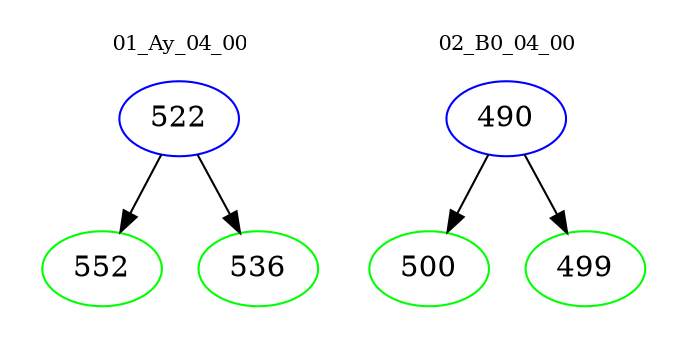 digraph{
subgraph cluster_0 {
color = white
label = "01_Ay_04_00";
fontsize=10;
T0_522 [label="522", color="blue"]
T0_522 -> T0_552 [color="black"]
T0_552 [label="552", color="green"]
T0_522 -> T0_536 [color="black"]
T0_536 [label="536", color="green"]
}
subgraph cluster_1 {
color = white
label = "02_B0_04_00";
fontsize=10;
T1_490 [label="490", color="blue"]
T1_490 -> T1_500 [color="black"]
T1_500 [label="500", color="green"]
T1_490 -> T1_499 [color="black"]
T1_499 [label="499", color="green"]
}
}
